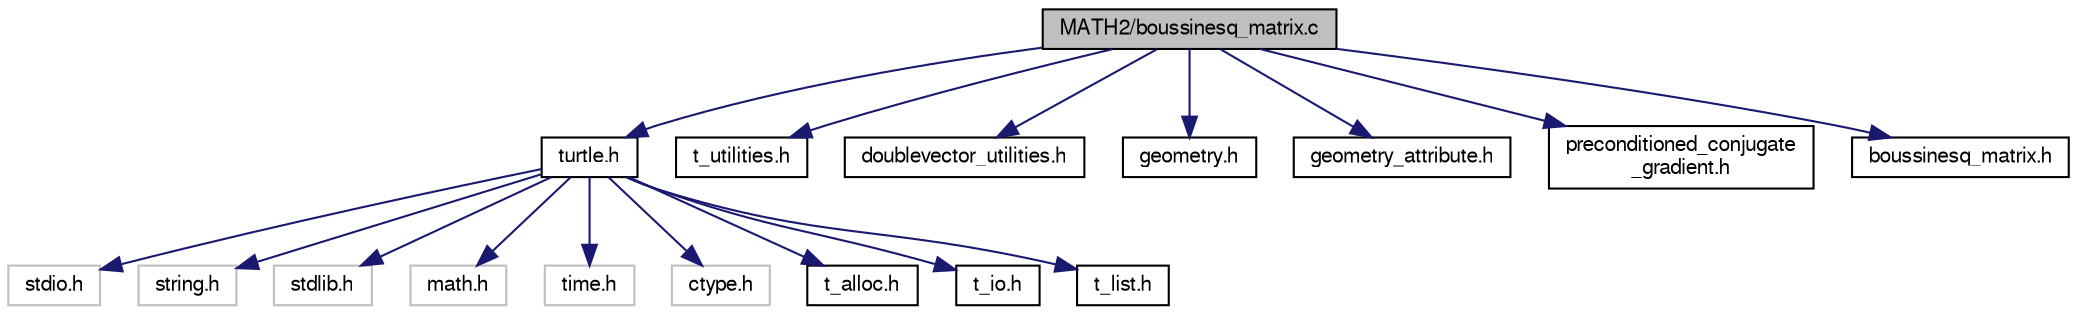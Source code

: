 digraph "MATH2/boussinesq_matrix.c"
{
  bgcolor="transparent";
  edge [fontname="FreeSans",fontsize="10",labelfontname="FreeSans",labelfontsize="10"];
  node [fontname="FreeSans",fontsize="10",shape=record];
  Node1 [label="MATH2/boussinesq_matrix.c",height=0.2,width=0.4,color="black", fillcolor="grey75", style="filled" fontcolor="black"];
  Node1 -> Node2 [color="midnightblue",fontsize="10",style="solid",fontname="FreeSans"];
  Node2 [label="turtle.h",height=0.2,width=0.4,color="black",URL="$turtle_8h.html"];
  Node2 -> Node3 [color="midnightblue",fontsize="10",style="solid",fontname="FreeSans"];
  Node3 [label="stdio.h",height=0.2,width=0.4,color="grey75"];
  Node2 -> Node4 [color="midnightblue",fontsize="10",style="solid",fontname="FreeSans"];
  Node4 [label="string.h",height=0.2,width=0.4,color="grey75"];
  Node2 -> Node5 [color="midnightblue",fontsize="10",style="solid",fontname="FreeSans"];
  Node5 [label="stdlib.h",height=0.2,width=0.4,color="grey75"];
  Node2 -> Node6 [color="midnightblue",fontsize="10",style="solid",fontname="FreeSans"];
  Node6 [label="math.h",height=0.2,width=0.4,color="grey75"];
  Node2 -> Node7 [color="midnightblue",fontsize="10",style="solid",fontname="FreeSans"];
  Node7 [label="time.h",height=0.2,width=0.4,color="grey75"];
  Node2 -> Node8 [color="midnightblue",fontsize="10",style="solid",fontname="FreeSans"];
  Node8 [label="ctype.h",height=0.2,width=0.4,color="grey75"];
  Node2 -> Node9 [color="midnightblue",fontsize="10",style="solid",fontname="FreeSans"];
  Node9 [label="t_alloc.h",height=0.2,width=0.4,color="black",URL="$t__alloc_8h.html"];
  Node2 -> Node10 [color="midnightblue",fontsize="10",style="solid",fontname="FreeSans"];
  Node10 [label="t_io.h",height=0.2,width=0.4,color="black",URL="$t__io_8h.html"];
  Node2 -> Node11 [color="midnightblue",fontsize="10",style="solid",fontname="FreeSans"];
  Node11 [label="t_list.h",height=0.2,width=0.4,color="black",URL="$t__list_8h.html"];
  Node1 -> Node12 [color="midnightblue",fontsize="10",style="solid",fontname="FreeSans"];
  Node12 [label="t_utilities.h",height=0.2,width=0.4,color="black",URL="$t__utilities_8h.html"];
  Node1 -> Node13 [color="midnightblue",fontsize="10",style="solid",fontname="FreeSans"];
  Node13 [label="doublevector_utilities.h",height=0.2,width=0.4,color="black",URL="$doublevector__utilities_8h.html"];
  Node1 -> Node14 [color="midnightblue",fontsize="10",style="solid",fontname="FreeSans"];
  Node14 [label="geometry.h",height=0.2,width=0.4,color="black",URL="$geometry_8h.html"];
  Node1 -> Node15 [color="midnightblue",fontsize="10",style="solid",fontname="FreeSans"];
  Node15 [label="geometry_attribute.h",height=0.2,width=0.4,color="black",URL="$geometry__attribute_8h.html"];
  Node1 -> Node16 [color="midnightblue",fontsize="10",style="solid",fontname="FreeSans"];
  Node16 [label="preconditioned_conjugate\l_gradient.h",height=0.2,width=0.4,color="black",URL="$preconditioned__conjugate__gradient_8h.html"];
  Node1 -> Node17 [color="midnightblue",fontsize="10",style="solid",fontname="FreeSans"];
  Node17 [label="boussinesq_matrix.h",height=0.2,width=0.4,color="black",URL="$boussinesq__matrix_8h.html"];
}
